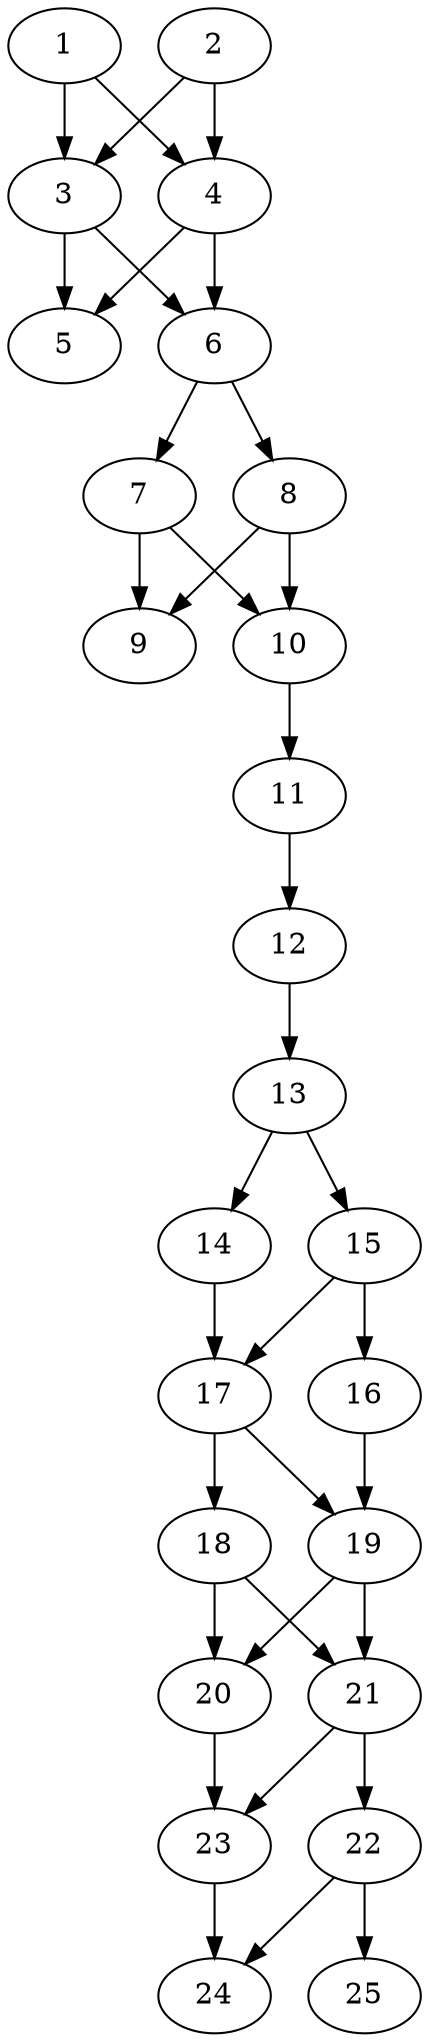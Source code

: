 // DAG automatically generated by daggen at Thu Oct  3 14:00:40 2019
// ./daggen --dot -n 25 --ccr 0.3 --fat 0.3 --regular 0.9 --density 0.9 --mindata 5242880 --maxdata 52428800 
digraph G {
  1 [size="173725013", alpha="0.06", expect_size="52117504"] 
  1 -> 3 [size ="52117504"]
  1 -> 4 [size ="52117504"]
  2 [size="86852267", alpha="0.07", expect_size="26055680"] 
  2 -> 3 [size ="26055680"]
  2 -> 4 [size ="26055680"]
  3 [size="158655147", alpha="0.15", expect_size="47596544"] 
  3 -> 5 [size ="47596544"]
  3 -> 6 [size ="47596544"]
  4 [size="165338453", alpha="0.06", expect_size="49601536"] 
  4 -> 5 [size ="49601536"]
  4 -> 6 [size ="49601536"]
  5 [size="138823680", alpha="0.15", expect_size="41647104"] 
  6 [size="52831573", alpha="0.09", expect_size="15849472"] 
  6 -> 7 [size ="15849472"]
  6 -> 8 [size ="15849472"]
  7 [size="136710827", alpha="0.02", expect_size="41013248"] 
  7 -> 9 [size ="41013248"]
  7 -> 10 [size ="41013248"]
  8 [size="110643200", alpha="0.06", expect_size="33192960"] 
  8 -> 9 [size ="33192960"]
  8 -> 10 [size ="33192960"]
  9 [size="148671147", alpha="0.04", expect_size="44601344"] 
  10 [size="101799253", alpha="0.17", expect_size="30539776"] 
  10 -> 11 [size ="30539776"]
  11 [size="77619200", alpha="0.03", expect_size="23285760"] 
  11 -> 12 [size ="23285760"]
  12 [size="123190613", alpha="0.01", expect_size="36957184"] 
  12 -> 13 [size ="36957184"]
  13 [size="24729600", alpha="0.14", expect_size="7418880"] 
  13 -> 14 [size ="7418880"]
  13 -> 15 [size ="7418880"]
  14 [size="145083733", alpha="0.10", expect_size="43525120"] 
  14 -> 17 [size ="43525120"]
  15 [size="36505600", alpha="0.07", expect_size="10951680"] 
  15 -> 16 [size ="10951680"]
  15 -> 17 [size ="10951680"]
  16 [size="151678293", alpha="0.08", expect_size="45503488"] 
  16 -> 19 [size ="45503488"]
  17 [size="65648640", alpha="0.01", expect_size="19694592"] 
  17 -> 18 [size ="19694592"]
  17 -> 19 [size ="19694592"]
  18 [size="80646827", alpha="0.03", expect_size="24194048"] 
  18 -> 20 [size ="24194048"]
  18 -> 21 [size ="24194048"]
  19 [size="131481600", alpha="0.01", expect_size="39444480"] 
  19 -> 20 [size ="39444480"]
  19 -> 21 [size ="39444480"]
  20 [size="166867627", alpha="0.12", expect_size="50060288"] 
  20 -> 23 [size ="50060288"]
  21 [size="146397867", alpha="0.03", expect_size="43919360"] 
  21 -> 22 [size ="43919360"]
  21 -> 23 [size ="43919360"]
  22 [size="173817173", alpha="0.02", expect_size="52145152"] 
  22 -> 24 [size ="52145152"]
  22 -> 25 [size ="52145152"]
  23 [size="27163307", alpha="0.00", expect_size="8148992"] 
  23 -> 24 [size ="8148992"]
  24 [size="139827200", alpha="0.17", expect_size="41948160"] 
  25 [size="58784427", alpha="0.09", expect_size="17635328"] 
}
